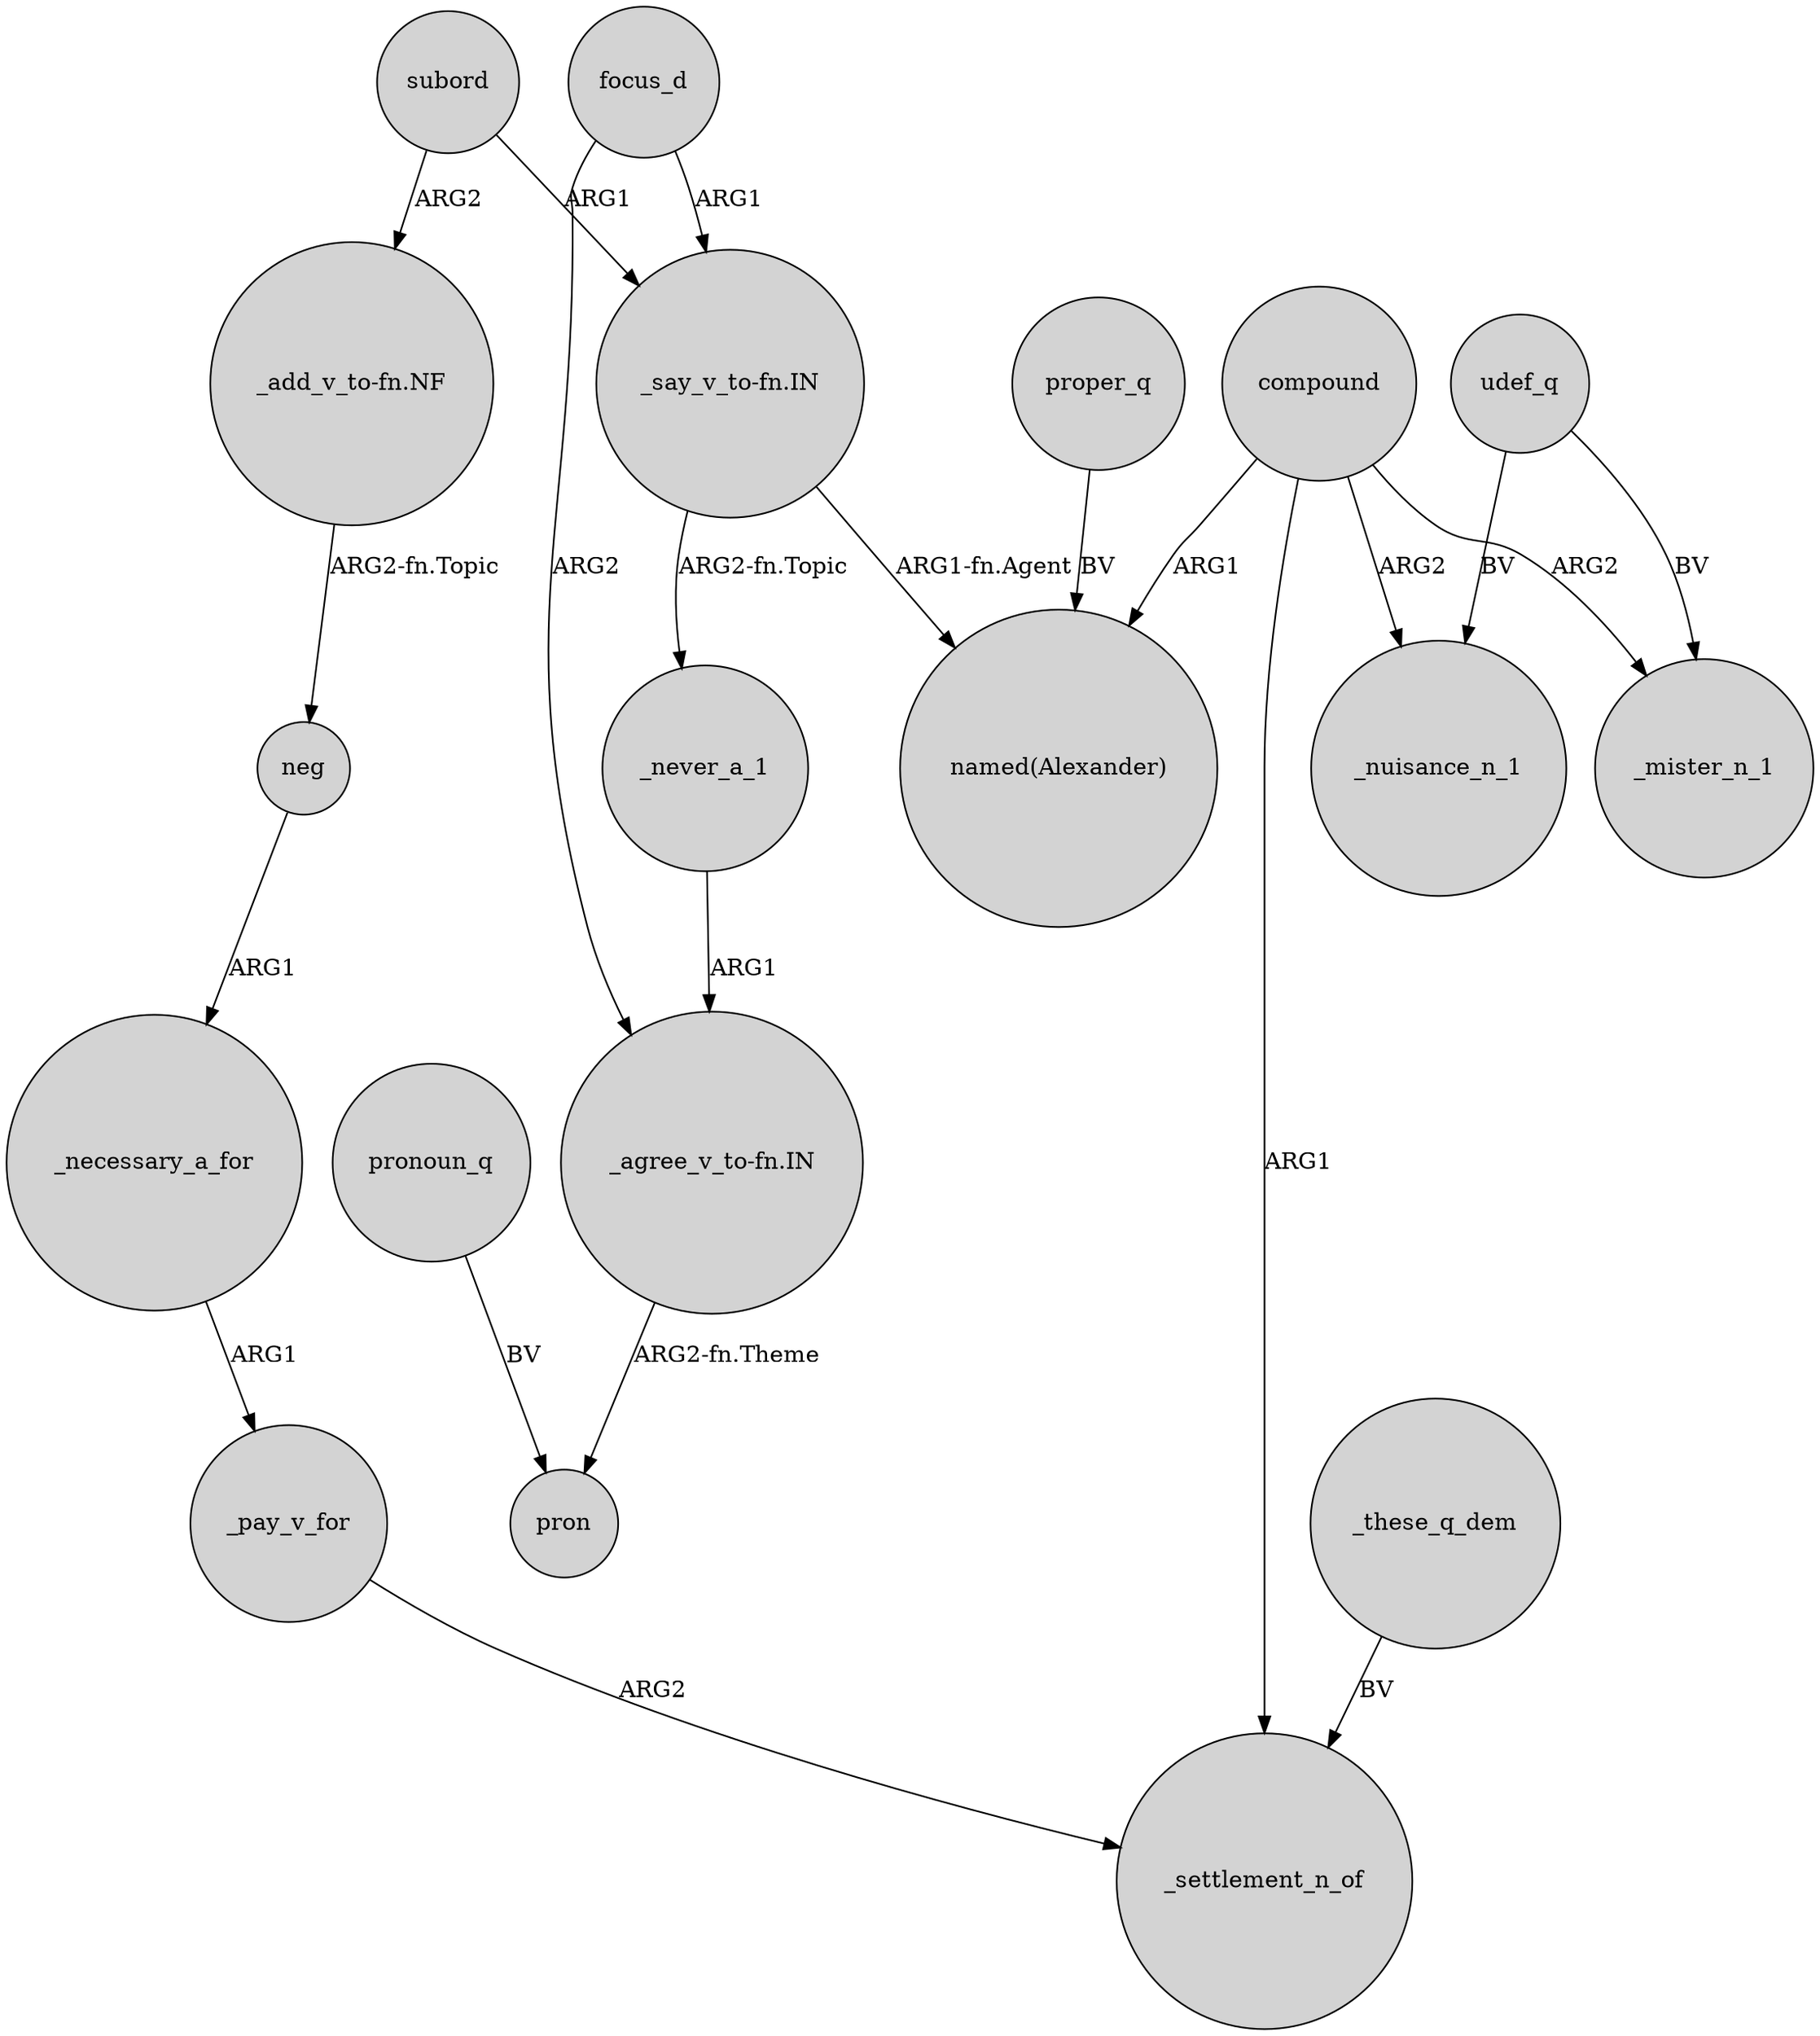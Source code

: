digraph {
	node [shape=circle style=filled]
	subord -> "_add_v_to-fn.NF" [label=ARG2]
	compound -> _settlement_n_of [label=ARG1]
	proper_q -> "named(Alexander)" [label=BV]
	compound -> _mister_n_1 [label=ARG2]
	udef_q -> _mister_n_1 [label=BV]
	compound -> "named(Alexander)" [label=ARG1]
	subord -> "_say_v_to-fn.IN" [label=ARG1]
	focus_d -> "_agree_v_to-fn.IN" [label=ARG2]
	_pay_v_for -> _settlement_n_of [label=ARG2]
	_these_q_dem -> _settlement_n_of [label=BV]
	pronoun_q -> pron [label=BV]
	neg -> _necessary_a_for [label=ARG1]
	_necessary_a_for -> _pay_v_for [label=ARG1]
	"_add_v_to-fn.NF" -> neg [label="ARG2-fn.Topic"]
	_never_a_1 -> "_agree_v_to-fn.IN" [label=ARG1]
	"_agree_v_to-fn.IN" -> pron [label="ARG2-fn.Theme"]
	compound -> _nuisance_n_1 [label=ARG2]
	"_say_v_to-fn.IN" -> _never_a_1 [label="ARG2-fn.Topic"]
	"_say_v_to-fn.IN" -> "named(Alexander)" [label="ARG1-fn.Agent"]
	udef_q -> _nuisance_n_1 [label=BV]
	focus_d -> "_say_v_to-fn.IN" [label=ARG1]
}
